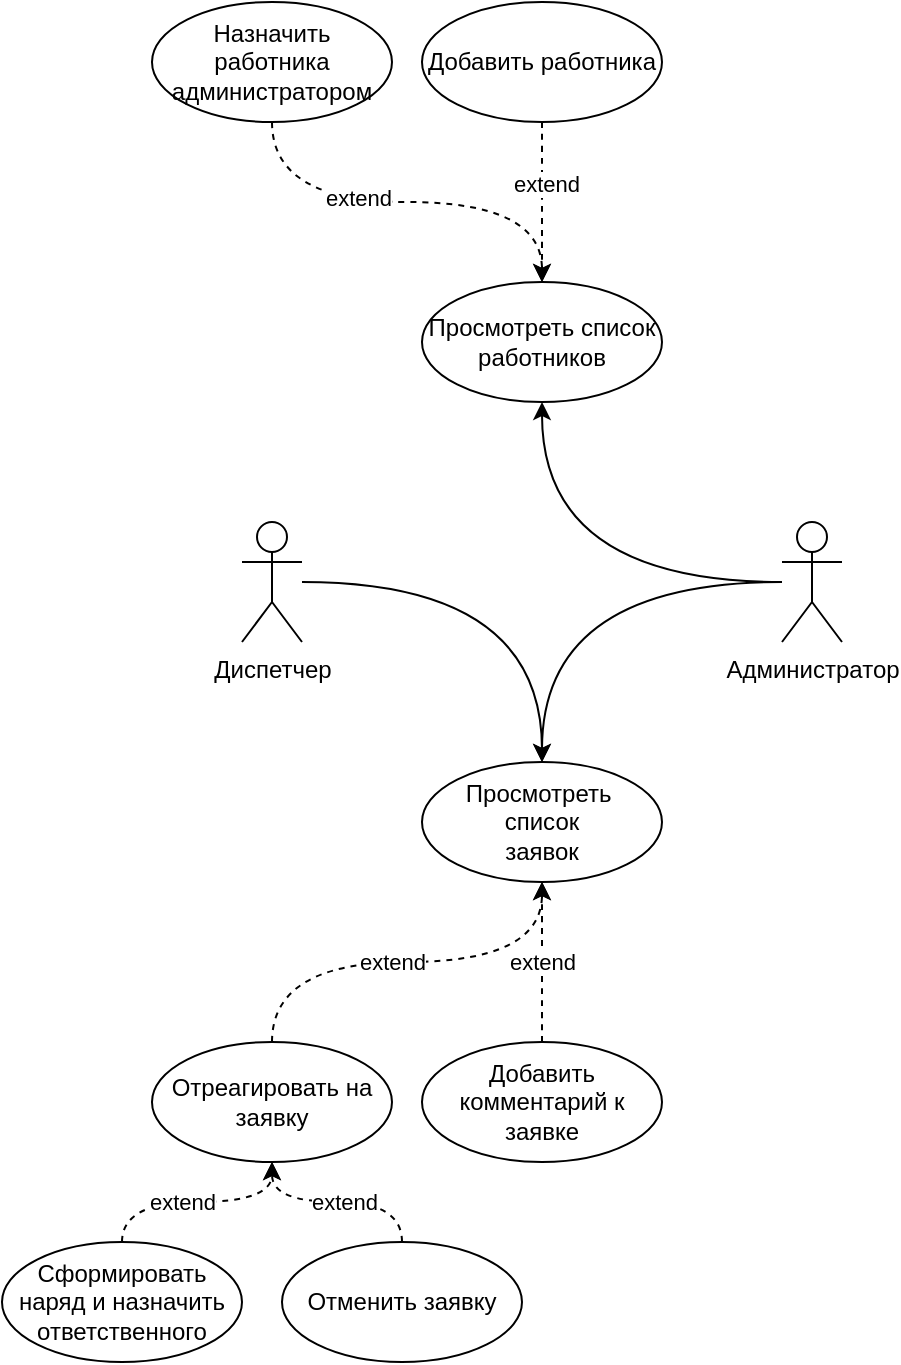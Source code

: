 <mxfile version="20.6.2" type="github">
  <diagram id="vjuk1poThl9Il7xJmEbo" name="Page-1">
    <mxGraphModel dx="982" dy="530" grid="1" gridSize="10" guides="1" tooltips="1" connect="1" arrows="1" fold="1" page="1" pageScale="1" pageWidth="1920" pageHeight="1200" math="0" shadow="0">
      <root>
        <mxCell id="0" />
        <mxCell id="1" parent="0" />
        <mxCell id="JzdlDccudjg5mqdQQXAU-8" value="" style="edgeStyle=orthogonalEdgeStyle;orthogonalLoop=1;jettySize=auto;html=1;curved=1;" edge="1" parent="1" source="JzdlDccudjg5mqdQQXAU-1" target="JzdlDccudjg5mqdQQXAU-7">
          <mxGeometry relative="1" as="geometry" />
        </mxCell>
        <mxCell id="JzdlDccudjg5mqdQQXAU-1" value="Диспетчер" style="shape=umlActor;verticalLabelPosition=bottom;verticalAlign=top;html=1;outlineConnect=0;" vertex="1" parent="1">
          <mxGeometry x="540" y="490" width="30" height="60" as="geometry" />
        </mxCell>
        <mxCell id="JzdlDccudjg5mqdQQXAU-12" value="" style="edgeStyle=orthogonalEdgeStyle;curved=1;orthogonalLoop=1;jettySize=auto;html=1;dashed=1;" edge="1" parent="1" source="JzdlDccudjg5mqdQQXAU-11" target="JzdlDccudjg5mqdQQXAU-7">
          <mxGeometry relative="1" as="geometry" />
        </mxCell>
        <mxCell id="JzdlDccudjg5mqdQQXAU-13" value="extend" style="edgeLabel;html=1;align=center;verticalAlign=middle;resizable=0;points=[];" vertex="1" connectable="0" parent="JzdlDccudjg5mqdQQXAU-12">
          <mxGeometry x="0.202" y="1" relative="1" as="geometry">
            <mxPoint x="1" y="8" as="offset" />
          </mxGeometry>
        </mxCell>
        <mxCell id="JzdlDccudjg5mqdQQXAU-7" value="Просмотреть&amp;nbsp;&lt;br&gt;список&lt;br&gt;заявок" style="ellipse;whiteSpace=wrap;html=1;verticalAlign=middle;" vertex="1" parent="1">
          <mxGeometry x="630" y="610" width="120" height="60" as="geometry" />
        </mxCell>
        <mxCell id="JzdlDccudjg5mqdQQXAU-11" value="Добавить комментарий к заявке" style="ellipse;whiteSpace=wrap;html=1;verticalAlign=middle;" vertex="1" parent="1">
          <mxGeometry x="630" y="750" width="120" height="60" as="geometry" />
        </mxCell>
        <mxCell id="JzdlDccudjg5mqdQQXAU-15" style="edgeStyle=orthogonalEdgeStyle;curved=1;orthogonalLoop=1;jettySize=auto;html=1;exitX=0.5;exitY=0;exitDx=0;exitDy=0;entryX=0.5;entryY=1;entryDx=0;entryDy=0;dashed=1;" edge="1" parent="1" source="JzdlDccudjg5mqdQQXAU-14" target="JzdlDccudjg5mqdQQXAU-19">
          <mxGeometry relative="1" as="geometry" />
        </mxCell>
        <mxCell id="JzdlDccudjg5mqdQQXAU-16" value="extend" style="edgeLabel;html=1;align=center;verticalAlign=middle;resizable=0;points=[];" vertex="1" connectable="0" parent="JzdlDccudjg5mqdQQXAU-15">
          <mxGeometry x="0.076" relative="1" as="geometry">
            <mxPoint x="-12" as="offset" />
          </mxGeometry>
        </mxCell>
        <mxCell id="JzdlDccudjg5mqdQQXAU-14" value="Сформировать наряд и назначить ответственного" style="ellipse;whiteSpace=wrap;html=1;verticalAlign=middle;" vertex="1" parent="1">
          <mxGeometry x="420" y="850" width="120" height="60" as="geometry" />
        </mxCell>
        <mxCell id="JzdlDccudjg5mqdQQXAU-17" value="" style="edgeStyle=orthogonalEdgeStyle;curved=1;orthogonalLoop=1;jettySize=auto;html=1;dashed=1;" edge="1" parent="1" source="JzdlDccudjg5mqdQQXAU-19">
          <mxGeometry relative="1" as="geometry">
            <mxPoint x="690" y="670" as="targetPoint" />
            <Array as="points">
              <mxPoint x="555" y="710" />
              <mxPoint x="690" y="710" />
            </Array>
          </mxGeometry>
        </mxCell>
        <mxCell id="JzdlDccudjg5mqdQQXAU-18" value="extend" style="edgeLabel;html=1;align=center;verticalAlign=middle;resizable=0;points=[];" vertex="1" connectable="0" parent="JzdlDccudjg5mqdQQXAU-17">
          <mxGeometry x="0.202" y="1" relative="1" as="geometry">
            <mxPoint x="-29" y="1" as="offset" />
          </mxGeometry>
        </mxCell>
        <mxCell id="JzdlDccudjg5mqdQQXAU-19" value="Отреагировать на заявку" style="ellipse;whiteSpace=wrap;html=1;verticalAlign=middle;" vertex="1" parent="1">
          <mxGeometry x="495" y="750" width="120" height="60" as="geometry" />
        </mxCell>
        <mxCell id="JzdlDccudjg5mqdQQXAU-22" style="edgeStyle=orthogonalEdgeStyle;curved=1;orthogonalLoop=1;jettySize=auto;html=1;exitX=0.5;exitY=0;exitDx=0;exitDy=0;entryX=0.5;entryY=1;entryDx=0;entryDy=0;dashed=1;" edge="1" parent="1" source="JzdlDccudjg5mqdQQXAU-24" target="JzdlDccudjg5mqdQQXAU-19">
          <mxGeometry relative="1" as="geometry">
            <mxPoint x="695" y="820" as="targetPoint" />
          </mxGeometry>
        </mxCell>
        <mxCell id="JzdlDccudjg5mqdQQXAU-23" value="extend" style="edgeLabel;html=1;align=center;verticalAlign=middle;resizable=0;points=[];" vertex="1" connectable="0" parent="JzdlDccudjg5mqdQQXAU-22">
          <mxGeometry x="0.076" relative="1" as="geometry">
            <mxPoint x="7" as="offset" />
          </mxGeometry>
        </mxCell>
        <mxCell id="JzdlDccudjg5mqdQQXAU-24" value="Отменить заявку" style="ellipse;whiteSpace=wrap;html=1;verticalAlign=middle;" vertex="1" parent="1">
          <mxGeometry x="560" y="850" width="120" height="60" as="geometry" />
        </mxCell>
        <mxCell id="JzdlDccudjg5mqdQQXAU-30" style="edgeStyle=orthogonalEdgeStyle;curved=1;orthogonalLoop=1;jettySize=auto;html=1;entryX=0.5;entryY=1;entryDx=0;entryDy=0;" edge="1" parent="1" source="JzdlDccudjg5mqdQQXAU-25" target="JzdlDccudjg5mqdQQXAU-29">
          <mxGeometry relative="1" as="geometry">
            <mxPoint x="690" y="430" as="targetPoint" />
          </mxGeometry>
        </mxCell>
        <mxCell id="JzdlDccudjg5mqdQQXAU-25" value="Администратор" style="shape=umlActor;verticalLabelPosition=bottom;verticalAlign=top;html=1;outlineConnect=0;" vertex="1" parent="1">
          <mxGeometry x="810" y="490" width="30" height="60" as="geometry" />
        </mxCell>
        <mxCell id="JzdlDccudjg5mqdQQXAU-26" value="" style="edgeStyle=orthogonalEdgeStyle;orthogonalLoop=1;jettySize=auto;html=1;curved=1;entryX=0.5;entryY=0;entryDx=0;entryDy=0;" edge="1" parent="1" source="JzdlDccudjg5mqdQQXAU-25" target="JzdlDccudjg5mqdQQXAU-7">
          <mxGeometry relative="1" as="geometry">
            <mxPoint x="620" y="430" as="sourcePoint" />
            <mxPoint x="740.0" y="520" as="targetPoint" />
          </mxGeometry>
        </mxCell>
        <mxCell id="JzdlDccudjg5mqdQQXAU-32" value="" style="edgeStyle=orthogonalEdgeStyle;curved=1;orthogonalLoop=1;jettySize=auto;html=1;dashed=1;" edge="1" parent="1" source="JzdlDccudjg5mqdQQXAU-31" target="JzdlDccudjg5mqdQQXAU-29">
          <mxGeometry relative="1" as="geometry" />
        </mxCell>
        <mxCell id="JzdlDccudjg5mqdQQXAU-33" value="extend" style="edgeLabel;html=1;align=center;verticalAlign=middle;resizable=0;points=[];" vertex="1" connectable="0" parent="JzdlDccudjg5mqdQQXAU-32">
          <mxGeometry x="-0.232" y="2" relative="1" as="geometry">
            <mxPoint as="offset" />
          </mxGeometry>
        </mxCell>
        <mxCell id="JzdlDccudjg5mqdQQXAU-29" value="Просмотреть список работников" style="ellipse;whiteSpace=wrap;html=1;verticalAlign=middle;" vertex="1" parent="1">
          <mxGeometry x="630" y="370" width="120" height="60" as="geometry" />
        </mxCell>
        <mxCell id="JzdlDccudjg5mqdQQXAU-31" value="Добавить работника" style="ellipse;whiteSpace=wrap;html=1;verticalAlign=middle;" vertex="1" parent="1">
          <mxGeometry x="630" y="230" width="120" height="60" as="geometry" />
        </mxCell>
        <mxCell id="JzdlDccudjg5mqdQQXAU-34" value="Назначить работника администратором" style="ellipse;whiteSpace=wrap;html=1;verticalAlign=middle;" vertex="1" parent="1">
          <mxGeometry x="495" y="230" width="120" height="60" as="geometry" />
        </mxCell>
        <mxCell id="JzdlDccudjg5mqdQQXAU-35" value="" style="edgeStyle=orthogonalEdgeStyle;curved=1;orthogonalLoop=1;jettySize=auto;html=1;dashed=1;exitX=0.5;exitY=1;exitDx=0;exitDy=0;entryX=0.5;entryY=0;entryDx=0;entryDy=0;" edge="1" parent="1" source="JzdlDccudjg5mqdQQXAU-34" target="JzdlDccudjg5mqdQQXAU-29">
          <mxGeometry relative="1" as="geometry">
            <mxPoint x="554.66" y="300" as="sourcePoint" />
            <mxPoint x="554.66" y="380" as="targetPoint" />
          </mxGeometry>
        </mxCell>
        <mxCell id="JzdlDccudjg5mqdQQXAU-36" value="extend" style="edgeLabel;html=1;align=center;verticalAlign=middle;resizable=0;points=[];" vertex="1" connectable="0" parent="JzdlDccudjg5mqdQQXAU-35">
          <mxGeometry x="-0.232" y="2" relative="1" as="geometry">
            <mxPoint as="offset" />
          </mxGeometry>
        </mxCell>
      </root>
    </mxGraphModel>
  </diagram>
</mxfile>
